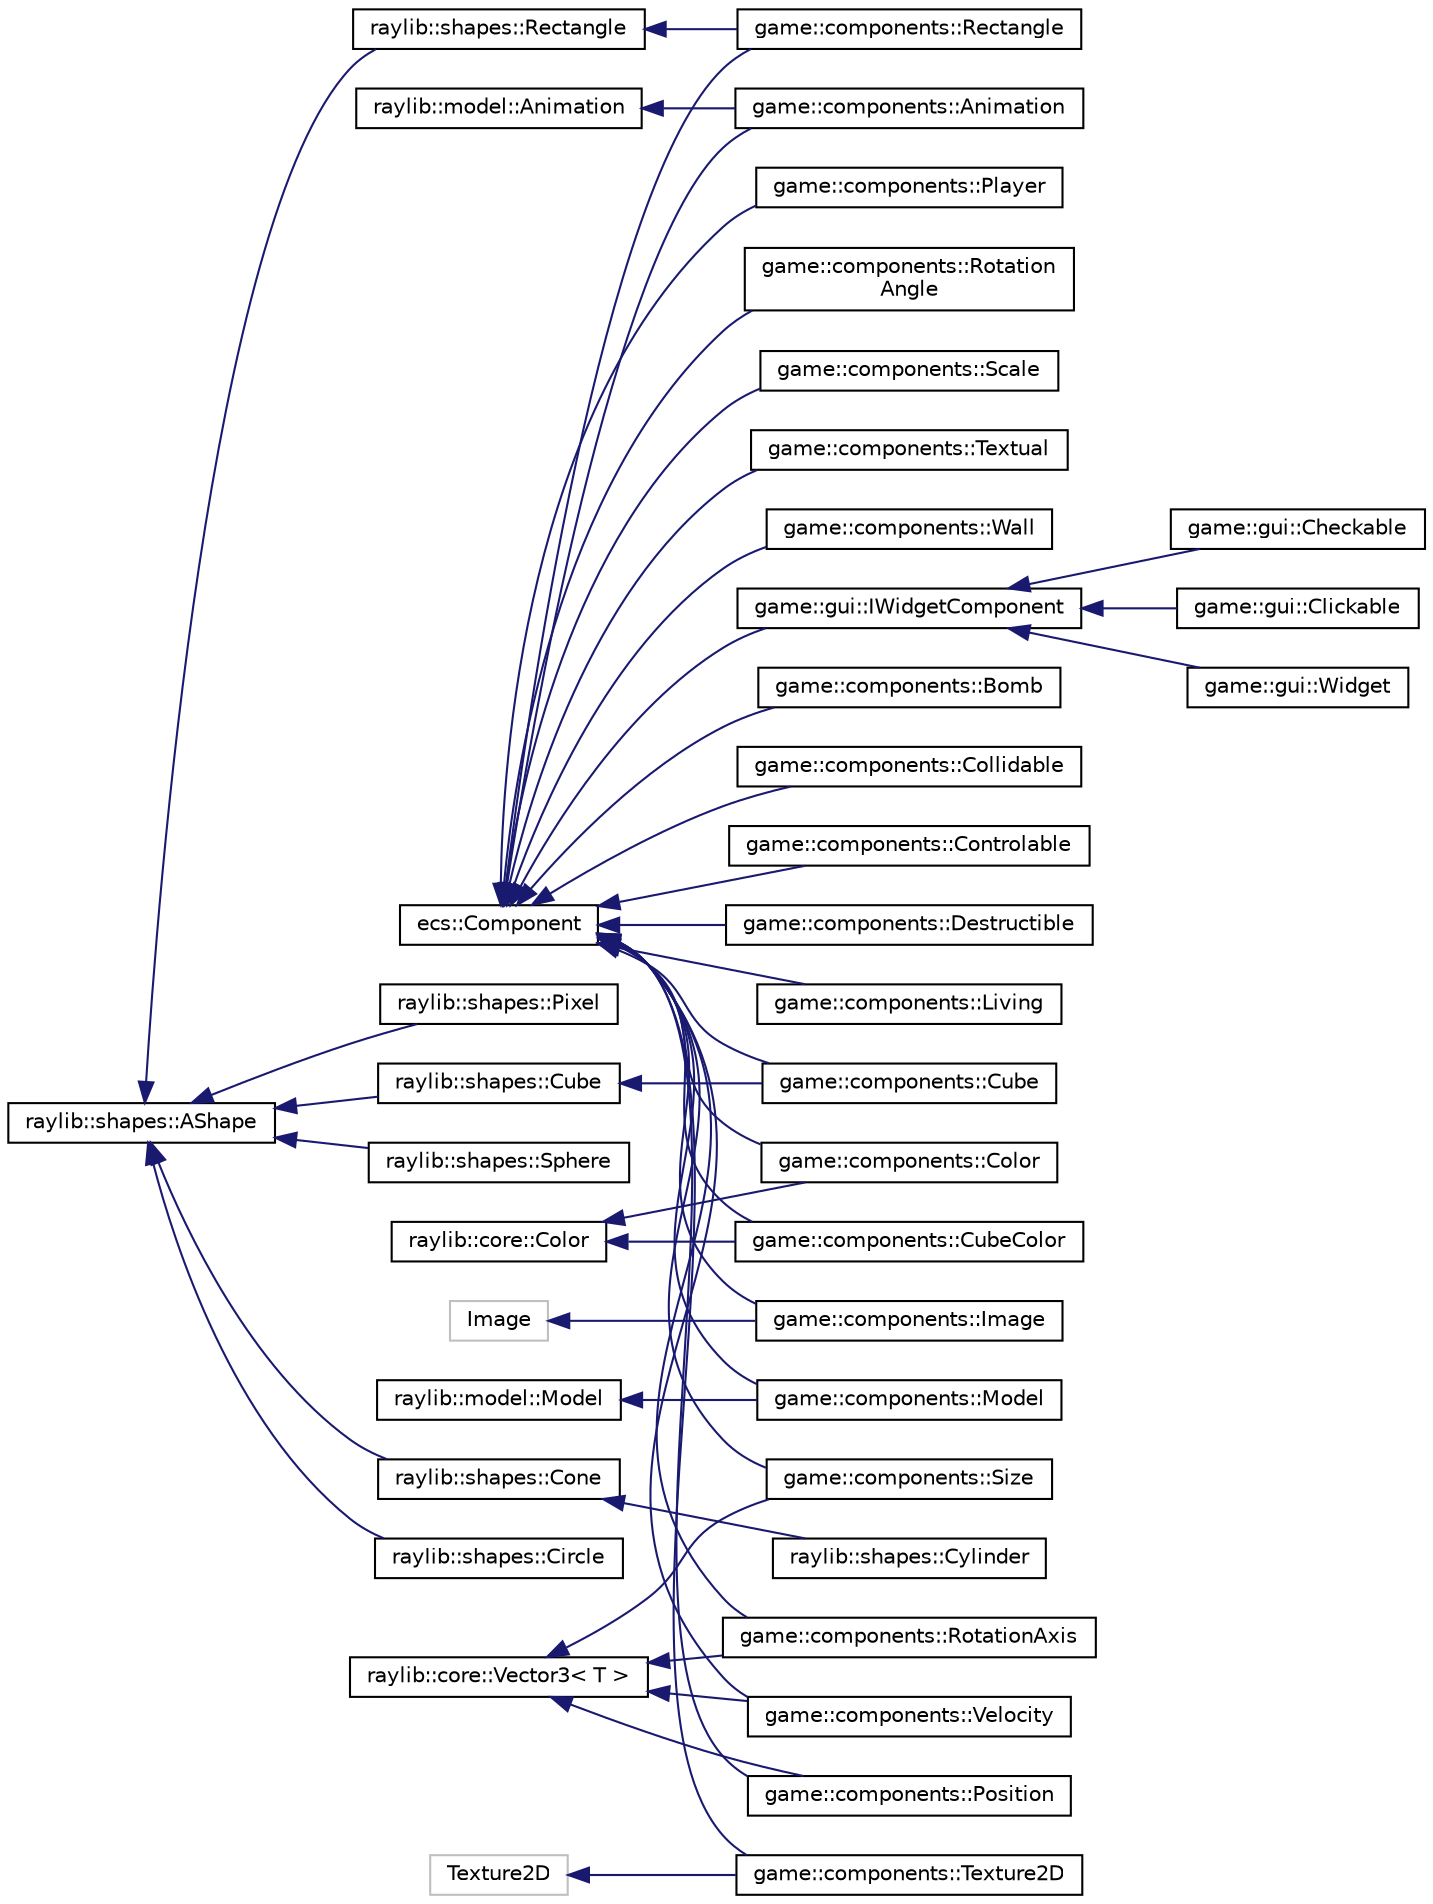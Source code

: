 digraph "Graphical Class Hierarchy"
{
 // LATEX_PDF_SIZE
  edge [fontname="Helvetica",fontsize="10",labelfontname="Helvetica",labelfontsize="10"];
  node [fontname="Helvetica",fontsize="10",shape=record];
  rankdir="LR";
  Node127 [label="raylib::model::Animation",height=0.2,width=0.4,color="black", fillcolor="white", style="filled",URL="$classraylib_1_1model_1_1_animation.html",tooltip="The Animation class."];
  Node127 -> Node93 [dir="back",color="midnightblue",fontsize="10",style="solid",fontname="Helvetica"];
  Node93 [label="game::components::Animation",height=0.2,width=0.4,color="black", fillcolor="white", style="filled",URL="$structgame_1_1components_1_1_animation.html",tooltip=" "];
  Node119 [label="raylib::shapes::AShape",height=0.2,width=0.4,color="black", fillcolor="white", style="filled",URL="$classraylib_1_1shapes_1_1_a_shape.html",tooltip=" "];
  Node119 -> Node120 [dir="back",color="midnightblue",fontsize="10",style="solid",fontname="Helvetica"];
  Node120 [label="raylib::shapes::Circle",height=0.2,width=0.4,color="black", fillcolor="white", style="filled",URL="$classraylib_1_1shapes_1_1_circle.html",tooltip="The Circle Class used to represent a 2d circle shape."];
  Node119 -> Node121 [dir="back",color="midnightblue",fontsize="10",style="solid",fontname="Helvetica"];
  Node121 [label="raylib::shapes::Cone",height=0.2,width=0.4,color="black", fillcolor="white", style="filled",URL="$classraylib_1_1shapes_1_1_cone.html",tooltip="3D Cone shape. Can be used as a cylinder when base and top radius are equal (See Cylinder shape)."];
  Node121 -> Node122 [dir="back",color="midnightblue",fontsize="10",style="solid",fontname="Helvetica"];
  Node122 [label="raylib::shapes::Cylinder",height=0.2,width=0.4,color="black", fillcolor="white", style="filled",URL="$classraylib_1_1shapes_1_1_cylinder.html",tooltip="3D Cylinder shape, basically just a Cone with the same base and top radius"];
  Node119 -> Node123 [dir="back",color="midnightblue",fontsize="10",style="solid",fontname="Helvetica"];
  Node123 [label="raylib::shapes::Cube",height=0.2,width=0.4,color="black", fillcolor="white", style="filled",URL="$classraylib_1_1shapes_1_1_cube.html",tooltip="3D shape representing a cube."];
  Node123 -> Node98 [dir="back",color="midnightblue",fontsize="10",style="solid",fontname="Helvetica"];
  Node98 [label="game::components::Cube",height=0.2,width=0.4,color="black", fillcolor="white", style="filled",URL="$structgame_1_1components_1_1_cube.html",tooltip="Cube component."];
  Node119 -> Node124 [dir="back",color="midnightblue",fontsize="10",style="solid",fontname="Helvetica"];
  Node124 [label="raylib::shapes::Pixel",height=0.2,width=0.4,color="black", fillcolor="white", style="filled",URL="$classraylib_1_1shapes_1_1_pixel.html",tooltip="The Pixel Class used to represent a pixel."];
  Node119 -> Node125 [dir="back",color="midnightblue",fontsize="10",style="solid",fontname="Helvetica"];
  Node125 [label="raylib::shapes::Rectangle",height=0.2,width=0.4,color="black", fillcolor="white", style="filled",URL="$classraylib_1_1shapes_1_1_rectangle.html",tooltip="The Rectangle Class used to represent a 2d rectangle shape."];
  Node125 -> Node103 [dir="back",color="midnightblue",fontsize="10",style="solid",fontname="Helvetica"];
  Node103 [label="game::components::Rectangle",height=0.2,width=0.4,color="black", fillcolor="white", style="filled",URL="$structgame_1_1components_1_1_rectangle.html",tooltip=" "];
  Node119 -> Node126 [dir="back",color="midnightblue",fontsize="10",style="solid",fontname="Helvetica"];
  Node126 [label="raylib::shapes::Sphere",height=0.2,width=0.4,color="black", fillcolor="white", style="filled",URL="$classraylib_1_1shapes_1_1_sphere.html",tooltip="3D shape representing a sphere."];
  Node112 [label="raylib::core::Color",height=0.2,width=0.4,color="black", fillcolor="white", style="filled",URL="$structraylib_1_1core_1_1_color.html",tooltip="The Color struct that encapsulates the raylib Color struct."];
  Node112 -> Node96 [dir="back",color="midnightblue",fontsize="10",style="solid",fontname="Helvetica"];
  Node96 [label="game::components::Color",height=0.2,width=0.4,color="black", fillcolor="white", style="filled",URL="$structgame_1_1components_1_1_color.html",tooltip=" "];
  Node112 -> Node99 [dir="back",color="midnightblue",fontsize="10",style="solid",fontname="Helvetica"];
  Node99 [label="game::components::CubeColor",height=0.2,width=0.4,color="black", fillcolor="white", style="filled",URL="$structgame_1_1components_1_1_cube_color.html",tooltip="Cube color component."];
  Node92 [label="ecs::Component",height=0.2,width=0.4,color="black", fillcolor="white", style="filled",URL="$classecs_1_1_component.html",tooltip="The base component type, all components must inherit from Component."];
  Node92 -> Node93 [dir="back",color="midnightblue",fontsize="10",style="solid",fontname="Helvetica"];
  Node92 -> Node94 [dir="back",color="midnightblue",fontsize="10",style="solid",fontname="Helvetica"];
  Node94 [label="game::components::Bomb",height=0.2,width=0.4,color="black", fillcolor="white", style="filled",URL="$structgame_1_1components_1_1_bomb.html",tooltip="Bomb component."];
  Node92 -> Node95 [dir="back",color="midnightblue",fontsize="10",style="solid",fontname="Helvetica"];
  Node95 [label="game::components::Collidable",height=0.2,width=0.4,color="black", fillcolor="white", style="filled",URL="$structgame_1_1components_1_1_collidable.html",tooltip="Collidable marker."];
  Node92 -> Node96 [dir="back",color="midnightblue",fontsize="10",style="solid",fontname="Helvetica"];
  Node92 -> Node97 [dir="back",color="midnightblue",fontsize="10",style="solid",fontname="Helvetica"];
  Node97 [label="game::components::Controlable",height=0.2,width=0.4,color="black", fillcolor="white", style="filled",URL="$structgame_1_1components_1_1_controlable.html",tooltip="Controlable entity, may be a widget or a player."];
  Node92 -> Node98 [dir="back",color="midnightblue",fontsize="10",style="solid",fontname="Helvetica"];
  Node92 -> Node99 [dir="back",color="midnightblue",fontsize="10",style="solid",fontname="Helvetica"];
  Node92 -> Node100 [dir="back",color="midnightblue",fontsize="10",style="solid",fontname="Helvetica"];
  Node100 [label="game::components::Destructible",height=0.2,width=0.4,color="black", fillcolor="white", style="filled",URL="$structgame_1_1components_1_1_destructible.html",tooltip="Destructible component."];
  Node92 -> Node80 [dir="back",color="midnightblue",fontsize="10",style="solid",fontname="Helvetica"];
  Node80 [label="game::components::Image",height=0.2,width=0.4,color="black", fillcolor="white", style="filled",URL="$structgame_1_1components_1_1_image.html",tooltip=" "];
  Node92 -> Node101 [dir="back",color="midnightblue",fontsize="10",style="solid",fontname="Helvetica"];
  Node101 [label="game::components::Living",height=0.2,width=0.4,color="black", fillcolor="white", style="filled",URL="$structgame_1_1components_1_1_living.html",tooltip="Living component."];
  Node92 -> Node54 [dir="back",color="midnightblue",fontsize="10",style="solid",fontname="Helvetica"];
  Node54 [label="game::components::Model",height=0.2,width=0.4,color="black", fillcolor="white", style="filled",URL="$structgame_1_1components_1_1_model.html",tooltip=" "];
  Node92 -> Node102 [dir="back",color="midnightblue",fontsize="10",style="solid",fontname="Helvetica"];
  Node102 [label="game::components::Player",height=0.2,width=0.4,color="black", fillcolor="white", style="filled",URL="$structgame_1_1components_1_1_player.html",tooltip="Player marker."];
  Node92 -> Node1 [dir="back",color="midnightblue",fontsize="10",style="solid",fontname="Helvetica"];
  Node1 [label="game::components::Position",height=0.2,width=0.4,color="black", fillcolor="white", style="filled",URL="$structgame_1_1components_1_1_position.html",tooltip=" "];
  Node92 -> Node103 [dir="back",color="midnightblue",fontsize="10",style="solid",fontname="Helvetica"];
  Node92 -> Node104 [dir="back",color="midnightblue",fontsize="10",style="solid",fontname="Helvetica"];
  Node104 [label="game::components::Rotation\lAngle",height=0.2,width=0.4,color="black", fillcolor="white", style="filled",URL="$structgame_1_1components_1_1_rotation_angle.html",tooltip=" "];
  Node92 -> Node2 [dir="back",color="midnightblue",fontsize="10",style="solid",fontname="Helvetica"];
  Node2 [label="game::components::RotationAxis",height=0.2,width=0.4,color="black", fillcolor="white", style="filled",URL="$structgame_1_1components_1_1_rotation_axis.html",tooltip=" "];
  Node92 -> Node105 [dir="back",color="midnightblue",fontsize="10",style="solid",fontname="Helvetica"];
  Node105 [label="game::components::Scale",height=0.2,width=0.4,color="black", fillcolor="white", style="filled",URL="$structgame_1_1components_1_1_scale.html",tooltip=" "];
  Node92 -> Node3 [dir="back",color="midnightblue",fontsize="10",style="solid",fontname="Helvetica"];
  Node3 [label="game::components::Size",height=0.2,width=0.4,color="black", fillcolor="white", style="filled",URL="$structgame_1_1components_1_1_size.html",tooltip=" "];
  Node92 -> Node106 [dir="back",color="midnightblue",fontsize="10",style="solid",fontname="Helvetica"];
  Node106 [label="game::components::Textual",height=0.2,width=0.4,color="black", fillcolor="white", style="filled",URL="$structgame_1_1components_1_1_textual.html",tooltip="Textual element."];
  Node92 -> Node12 [dir="back",color="midnightblue",fontsize="10",style="solid",fontname="Helvetica"];
  Node12 [label="game::components::Texture2D",height=0.2,width=0.4,color="black", fillcolor="white", style="filled",URL="$structgame_1_1components_1_1_texture2_d.html",tooltip=" "];
  Node92 -> Node4 [dir="back",color="midnightblue",fontsize="10",style="solid",fontname="Helvetica"];
  Node4 [label="game::components::Velocity",height=0.2,width=0.4,color="black", fillcolor="white", style="filled",URL="$structgame_1_1components_1_1_velocity.html",tooltip="Velocity component."];
  Node92 -> Node107 [dir="back",color="midnightblue",fontsize="10",style="solid",fontname="Helvetica"];
  Node107 [label="game::components::Wall",height=0.2,width=0.4,color="black", fillcolor="white", style="filled",URL="$structgame_1_1components_1_1_wall.html",tooltip="Wall marker."];
  Node92 -> Node108 [dir="back",color="midnightblue",fontsize="10",style="solid",fontname="Helvetica"];
  Node108 [label="game::gui::IWidgetComponent",height=0.2,width=0.4,color="black", fillcolor="white", style="filled",URL="$classgame_1_1gui_1_1_i_widget_component.html",tooltip="Base class for all widgets components."];
  Node108 -> Node109 [dir="back",color="midnightblue",fontsize="10",style="solid",fontname="Helvetica"];
  Node109 [label="game::gui::Checkable",height=0.2,width=0.4,color="black", fillcolor="white", style="filled",URL="$structgame_1_1gui_1_1_checkable.html",tooltip="Checkable component, used for checkbox widgets."];
  Node108 -> Node110 [dir="back",color="midnightblue",fontsize="10",style="solid",fontname="Helvetica"];
  Node110 [label="game::gui::Clickable",height=0.2,width=0.4,color="black", fillcolor="white", style="filled",URL="$structgame_1_1gui_1_1_clickable.html",tooltip="Clickable component."];
  Node108 -> Node111 [dir="back",color="midnightblue",fontsize="10",style="solid",fontname="Helvetica"];
  Node111 [label="game::gui::Widget",height=0.2,width=0.4,color="black", fillcolor="white", style="filled",URL="$structgame_1_1gui_1_1_widget.html",tooltip="Widget component."];
  Node79 [label="Image",height=0.2,width=0.4,color="grey75", fillcolor="white", style="filled",tooltip=" "];
  Node79 -> Node80 [dir="back",color="midnightblue",fontsize="10",style="solid",fontname="Helvetica"];
  Node53 [label="raylib::model::Model",height=0.2,width=0.4,color="black", fillcolor="white", style="filled",URL="$classraylib_1_1model_1_1_model.html",tooltip="The Model class ; it shouldn't be created multiple times for the same file."];
  Node53 -> Node54 [dir="back",color="midnightblue",fontsize="10",style="solid",fontname="Helvetica"];
  Node11 [label="Texture2D",height=0.2,width=0.4,color="grey75", fillcolor="white", style="filled",tooltip=" "];
  Node11 -> Node12 [dir="back",color="midnightblue",fontsize="10",style="solid",fontname="Helvetica"];
  Node0 [label="raylib::core::Vector3\< T \>",height=0.2,width=0.4,color="black", fillcolor="white", style="filled",URL="$structraylib_1_1core_1_1_vector3.html",tooltip="The Vector3 struct (compatible with the raylib Vector3)"];
  Node0 -> Node1 [dir="back",color="midnightblue",fontsize="10",style="solid",fontname="Helvetica"];
  Node0 -> Node2 [dir="back",color="midnightblue",fontsize="10",style="solid",fontname="Helvetica"];
  Node0 -> Node3 [dir="back",color="midnightblue",fontsize="10",style="solid",fontname="Helvetica"];
  Node0 -> Node4 [dir="back",color="midnightblue",fontsize="10",style="solid",fontname="Helvetica"];
}
